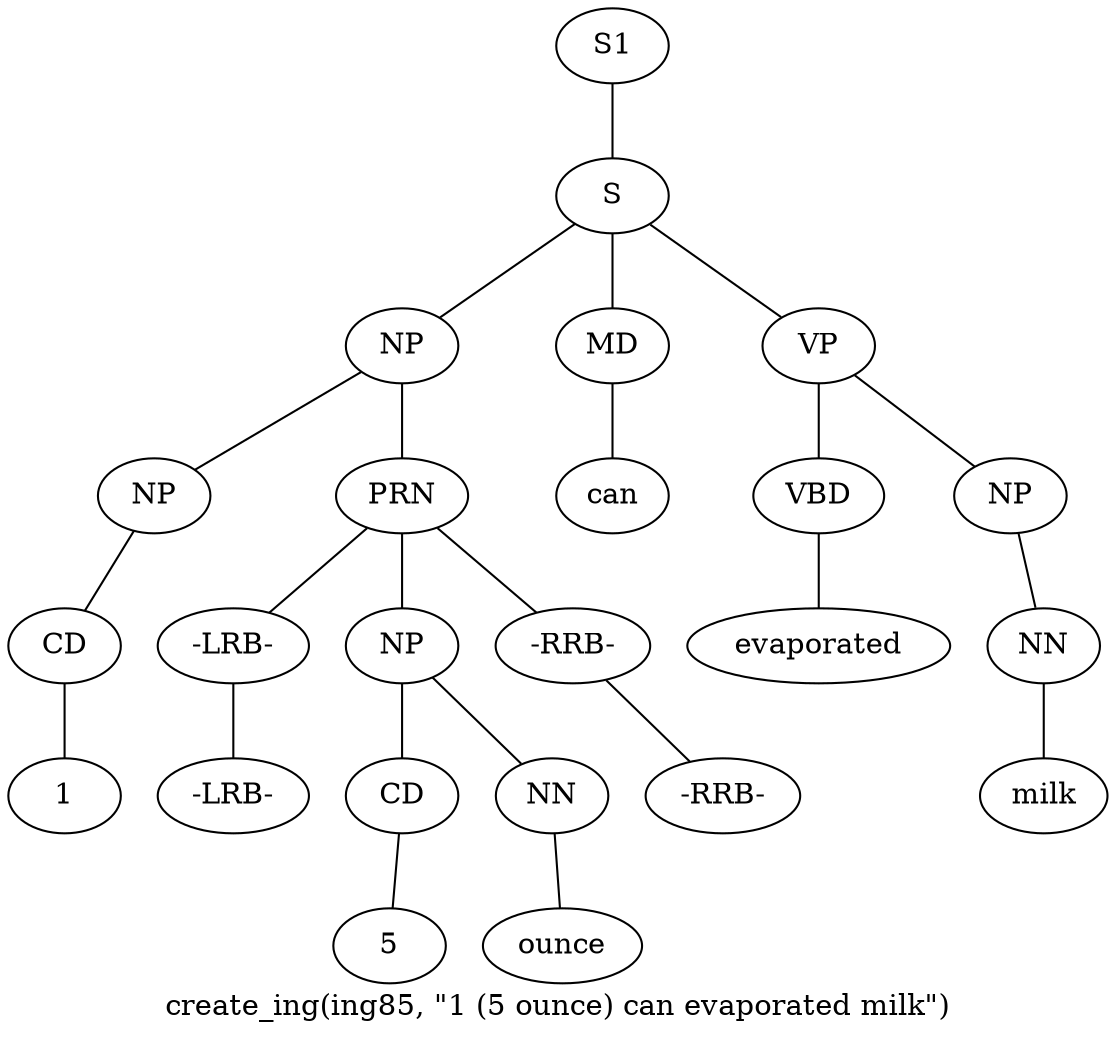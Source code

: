 graph SyntaxGraph {
	label = "create_ing(ing85, \"1 (5 ounce) can evaporated milk\")";
	Node0 [label="S1"];
	Node1 [label="S"];
	Node2 [label="NP"];
	Node3 [label="NP"];
	Node4 [label="CD"];
	Node5 [label="1"];
	Node6 [label="PRN"];
	Node7 [label="-LRB-"];
	Node8 [label="-LRB-"];
	Node9 [label="NP"];
	Node10 [label="CD"];
	Node11 [label="5"];
	Node12 [label="NN"];
	Node13 [label="ounce"];
	Node14 [label="-RRB-"];
	Node15 [label="-RRB-"];
	Node16 [label="MD"];
	Node17 [label="can"];
	Node18 [label="VP"];
	Node19 [label="VBD"];
	Node20 [label="evaporated"];
	Node21 [label="NP"];
	Node22 [label="NN"];
	Node23 [label="milk"];

	Node0 -- Node1;
	Node1 -- Node2;
	Node1 -- Node16;
	Node1 -- Node18;
	Node2 -- Node3;
	Node2 -- Node6;
	Node3 -- Node4;
	Node4 -- Node5;
	Node6 -- Node7;
	Node6 -- Node9;
	Node6 -- Node14;
	Node7 -- Node8;
	Node9 -- Node10;
	Node9 -- Node12;
	Node10 -- Node11;
	Node12 -- Node13;
	Node14 -- Node15;
	Node16 -- Node17;
	Node18 -- Node19;
	Node18 -- Node21;
	Node19 -- Node20;
	Node21 -- Node22;
	Node22 -- Node23;
}